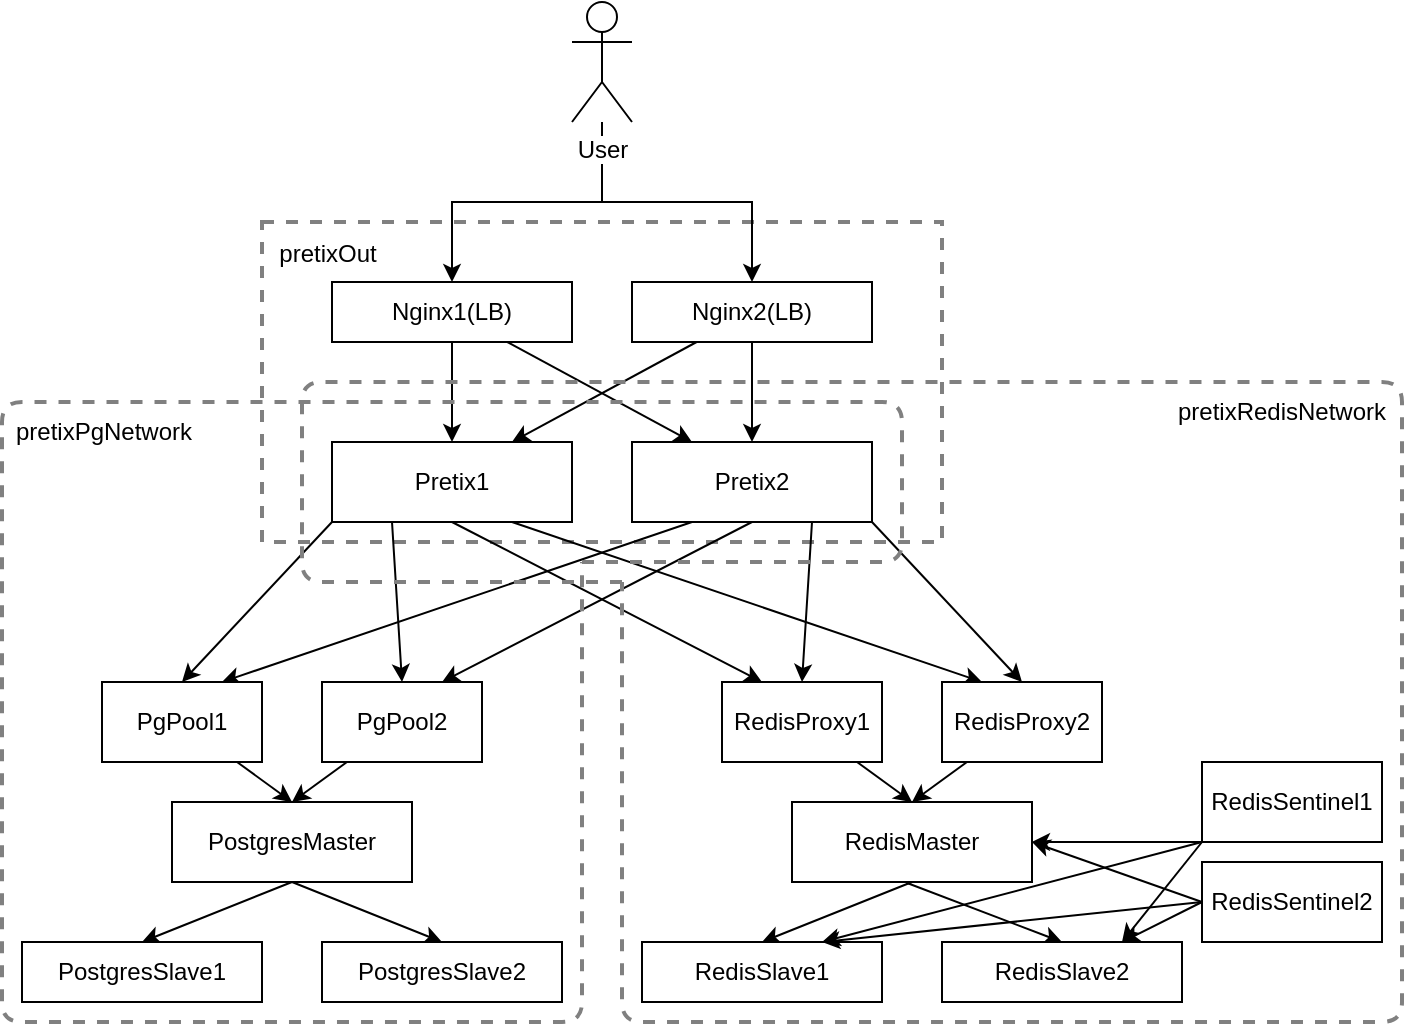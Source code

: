 <mxfile version="13.0.2" type="device"><diagram id="_pL5ZH3amS_r3KJ3MhfI" name="Page-1"><mxGraphModel dx="942" dy="533" grid="1" gridSize="10" guides="1" tooltips="1" connect="1" arrows="1" fold="1" page="1" pageScale="1" pageWidth="850" pageHeight="1100" math="0" shadow="0"><root><mxCell id="0"/><mxCell id="1" parent="0"/><mxCell id="_IPj5h4mNjx020j2D-yi-1" value="&lt;div align=&quot;left&quot;&gt;&amp;nbsp; pretixOut&lt;br&gt;&lt;/div&gt;&lt;div&gt;&lt;br&gt;&lt;/div&gt;&lt;div&gt;&lt;br&gt;&lt;/div&gt;&lt;div&gt;&lt;br&gt;&lt;/div&gt;&lt;div&gt;&lt;br&gt;&lt;/div&gt;&lt;div&gt;&lt;br&gt;&lt;/div&gt;&lt;div&gt;&lt;br&gt;&lt;/div&gt;&lt;div&gt;&lt;br&gt;&lt;/div&gt;&lt;div&gt;&lt;br&gt;&lt;/div&gt;&lt;div&gt;&lt;br&gt;&lt;/div&gt;" style="rounded=0;whiteSpace=wrap;html=1;fillColor=none;dashed=1;strokeWidth=2;align=left;strokeColor=#808080;" parent="1" vertex="1"><mxGeometry x="270" y="120" width="340" height="160" as="geometry"/></mxCell><mxCell id="6Fgx6a9LBfAoMPPi5xle-20" style="edgeStyle=orthogonalEdgeStyle;rounded=0;orthogonalLoop=1;jettySize=auto;html=1;entryX=0.5;entryY=0;entryDx=0;entryDy=0;" parent="1" source="6Fgx6a9LBfAoMPPi5xle-1" target="6Fgx6a9LBfAoMPPi5xle-2" edge="1"><mxGeometry relative="1" as="geometry"><Array as="points"><mxPoint x="440" y="110"/><mxPoint x="365" y="110"/></Array></mxGeometry></mxCell><mxCell id="6Fgx6a9LBfAoMPPi5xle-21" style="edgeStyle=orthogonalEdgeStyle;rounded=0;orthogonalLoop=1;jettySize=auto;html=1;entryX=0.5;entryY=0;entryDx=0;entryDy=0;" parent="1" source="6Fgx6a9LBfAoMPPi5xle-1" target="6Fgx6a9LBfAoMPPi5xle-3" edge="1"><mxGeometry relative="1" as="geometry"><Array as="points"><mxPoint x="440" y="110"/><mxPoint x="515" y="110"/></Array></mxGeometry></mxCell><mxCell id="6Fgx6a9LBfAoMPPi5xle-1" value="&lt;div&gt;User&lt;/div&gt;" style="shape=umlActor;verticalLabelPosition=bottom;labelBackgroundColor=#ffffff;verticalAlign=top;html=1;outlineConnect=0;" parent="1" vertex="1"><mxGeometry x="425" y="10" width="30" height="60" as="geometry"/></mxCell><mxCell id="6Fgx6a9LBfAoMPPi5xle-23" style="edgeStyle=none;rounded=0;orthogonalLoop=1;jettySize=auto;html=1;entryX=0.25;entryY=0;entryDx=0;entryDy=0;" parent="1" source="6Fgx6a9LBfAoMPPi5xle-2" target="6Fgx6a9LBfAoMPPi5xle-5" edge="1"><mxGeometry relative="1" as="geometry"/></mxCell><mxCell id="6Fgx6a9LBfAoMPPi5xle-25" style="edgeStyle=none;rounded=0;orthogonalLoop=1;jettySize=auto;html=1;entryX=0.5;entryY=0;entryDx=0;entryDy=0;" parent="1" source="6Fgx6a9LBfAoMPPi5xle-2" target="6Fgx6a9LBfAoMPPi5xle-4" edge="1"><mxGeometry relative="1" as="geometry"><mxPoint x="365" y="270" as="targetPoint"/></mxGeometry></mxCell><mxCell id="6Fgx6a9LBfAoMPPi5xle-2" value="Nginx1(LB)" style="rounded=0;whiteSpace=wrap;html=1;" parent="1" vertex="1"><mxGeometry x="305" y="150" width="120" height="30" as="geometry"/></mxCell><mxCell id="6Fgx6a9LBfAoMPPi5xle-24" style="edgeStyle=none;rounded=0;orthogonalLoop=1;jettySize=auto;html=1;entryX=0.75;entryY=0;entryDx=0;entryDy=0;" parent="1" source="6Fgx6a9LBfAoMPPi5xle-3" target="6Fgx6a9LBfAoMPPi5xle-4" edge="1"><mxGeometry relative="1" as="geometry"/></mxCell><mxCell id="6Fgx6a9LBfAoMPPi5xle-26" style="edgeStyle=none;rounded=0;orthogonalLoop=1;jettySize=auto;html=1;" parent="1" source="6Fgx6a9LBfAoMPPi5xle-3" target="6Fgx6a9LBfAoMPPi5xle-5" edge="1"><mxGeometry relative="1" as="geometry"/></mxCell><mxCell id="6Fgx6a9LBfAoMPPi5xle-3" value="Nginx2(LB)" style="rounded=0;whiteSpace=wrap;html=1;" parent="1" vertex="1"><mxGeometry x="455" y="150" width="120" height="30" as="geometry"/></mxCell><mxCell id="6Fgx6a9LBfAoMPPi5xle-27" style="edgeStyle=none;rounded=0;orthogonalLoop=1;jettySize=auto;html=1;entryX=0.5;entryY=0;entryDx=0;entryDy=0;exitX=0;exitY=1;exitDx=0;exitDy=0;" parent="1" source="6Fgx6a9LBfAoMPPi5xle-4" target="6Fgx6a9LBfAoMPPi5xle-6" edge="1"><mxGeometry relative="1" as="geometry"/></mxCell><mxCell id="6Fgx6a9LBfAoMPPi5xle-28" style="edgeStyle=none;rounded=0;orthogonalLoop=1;jettySize=auto;html=1;entryX=0.5;entryY=0;entryDx=0;entryDy=0;exitX=0.25;exitY=1;exitDx=0;exitDy=0;" parent="1" source="6Fgx6a9LBfAoMPPi5xle-4" target="6Fgx6a9LBfAoMPPi5xle-7" edge="1"><mxGeometry relative="1" as="geometry"/></mxCell><mxCell id="6Fgx6a9LBfAoMPPi5xle-31" style="edgeStyle=none;rounded=0;orthogonalLoop=1;jettySize=auto;html=1;entryX=0.25;entryY=0;entryDx=0;entryDy=0;exitX=0.5;exitY=1;exitDx=0;exitDy=0;" parent="1" source="6Fgx6a9LBfAoMPPi5xle-4" target="6Fgx6a9LBfAoMPPi5xle-8" edge="1"><mxGeometry relative="1" as="geometry"/></mxCell><mxCell id="6Fgx6a9LBfAoMPPi5xle-32" style="edgeStyle=none;rounded=0;orthogonalLoop=1;jettySize=auto;html=1;entryX=0.25;entryY=0;entryDx=0;entryDy=0;exitX=0.75;exitY=1;exitDx=0;exitDy=0;" parent="1" source="6Fgx6a9LBfAoMPPi5xle-4" target="6Fgx6a9LBfAoMPPi5xle-9" edge="1"><mxGeometry relative="1" as="geometry"/></mxCell><mxCell id="6Fgx6a9LBfAoMPPi5xle-4" value="Pretix1" style="rounded=0;whiteSpace=wrap;html=1;" parent="1" vertex="1"><mxGeometry x="305" y="230" width="120" height="40" as="geometry"/></mxCell><mxCell id="6Fgx6a9LBfAoMPPi5xle-29" style="edgeStyle=none;rounded=0;orthogonalLoop=1;jettySize=auto;html=1;entryX=0.75;entryY=0;entryDx=0;entryDy=0;exitX=0.25;exitY=1;exitDx=0;exitDy=0;" parent="1" source="6Fgx6a9LBfAoMPPi5xle-5" target="6Fgx6a9LBfAoMPPi5xle-6" edge="1"><mxGeometry relative="1" as="geometry"/></mxCell><mxCell id="6Fgx6a9LBfAoMPPi5xle-30" style="edgeStyle=none;rounded=0;orthogonalLoop=1;jettySize=auto;html=1;entryX=0.75;entryY=0;entryDx=0;entryDy=0;exitX=0.5;exitY=1;exitDx=0;exitDy=0;" parent="1" source="6Fgx6a9LBfAoMPPi5xle-5" target="6Fgx6a9LBfAoMPPi5xle-7" edge="1"><mxGeometry relative="1" as="geometry"/></mxCell><mxCell id="6Fgx6a9LBfAoMPPi5xle-33" style="edgeStyle=none;rounded=0;orthogonalLoop=1;jettySize=auto;html=1;entryX=0.5;entryY=0;entryDx=0;entryDy=0;exitX=0.75;exitY=1;exitDx=0;exitDy=0;" parent="1" source="6Fgx6a9LBfAoMPPi5xle-5" target="6Fgx6a9LBfAoMPPi5xle-8" edge="1"><mxGeometry relative="1" as="geometry"/></mxCell><mxCell id="6Fgx6a9LBfAoMPPi5xle-34" style="edgeStyle=none;rounded=0;orthogonalLoop=1;jettySize=auto;html=1;entryX=0.5;entryY=0;entryDx=0;entryDy=0;exitX=1;exitY=1;exitDx=0;exitDy=0;" parent="1" source="6Fgx6a9LBfAoMPPi5xle-5" target="6Fgx6a9LBfAoMPPi5xle-9" edge="1"><mxGeometry relative="1" as="geometry"/></mxCell><mxCell id="6Fgx6a9LBfAoMPPi5xle-5" value="Pretix2" style="rounded=0;whiteSpace=wrap;html=1;" parent="1" vertex="1"><mxGeometry x="455" y="230" width="120" height="40" as="geometry"/></mxCell><mxCell id="6Fgx6a9LBfAoMPPi5xle-39" style="edgeStyle=none;rounded=0;orthogonalLoop=1;jettySize=auto;html=1;entryX=0.5;entryY=0;entryDx=0;entryDy=0;" parent="1" source="6Fgx6a9LBfAoMPPi5xle-6" target="6Fgx6a9LBfAoMPPi5xle-10" edge="1"><mxGeometry relative="1" as="geometry"/></mxCell><mxCell id="6Fgx6a9LBfAoMPPi5xle-6" value="PgPool1" style="rounded=0;whiteSpace=wrap;html=1;" parent="1" vertex="1"><mxGeometry x="190" y="350" width="80" height="40" as="geometry"/></mxCell><mxCell id="6Fgx6a9LBfAoMPPi5xle-37" style="edgeStyle=none;rounded=0;orthogonalLoop=1;jettySize=auto;html=1;entryX=0.5;entryY=0;entryDx=0;entryDy=0;" parent="1" source="6Fgx6a9LBfAoMPPi5xle-7" target="6Fgx6a9LBfAoMPPi5xle-10" edge="1"><mxGeometry relative="1" as="geometry"/></mxCell><mxCell id="6Fgx6a9LBfAoMPPi5xle-7" value="PgPool2" style="rounded=0;whiteSpace=wrap;html=1;" parent="1" vertex="1"><mxGeometry x="300" y="350" width="80" height="40" as="geometry"/></mxCell><mxCell id="6Fgx6a9LBfAoMPPi5xle-35" style="edgeStyle=none;rounded=0;orthogonalLoop=1;jettySize=auto;html=1;entryX=0.5;entryY=0;entryDx=0;entryDy=0;" parent="1" source="6Fgx6a9LBfAoMPPi5xle-8" target="6Fgx6a9LBfAoMPPi5xle-11" edge="1"><mxGeometry relative="1" as="geometry"/></mxCell><mxCell id="6Fgx6a9LBfAoMPPi5xle-8" value="RedisProxy1" style="rounded=0;whiteSpace=wrap;html=1;" parent="1" vertex="1"><mxGeometry x="500" y="350" width="80" height="40" as="geometry"/></mxCell><mxCell id="6Fgx6a9LBfAoMPPi5xle-36" style="edgeStyle=none;rounded=0;orthogonalLoop=1;jettySize=auto;html=1;entryX=0.5;entryY=0;entryDx=0;entryDy=0;" parent="1" source="6Fgx6a9LBfAoMPPi5xle-9" target="6Fgx6a9LBfAoMPPi5xle-11" edge="1"><mxGeometry relative="1" as="geometry"><mxPoint x="640" y="460" as="targetPoint"/></mxGeometry></mxCell><mxCell id="6Fgx6a9LBfAoMPPi5xle-9" value="RedisProxy2" style="rounded=0;whiteSpace=wrap;html=1;" parent="1" vertex="1"><mxGeometry x="610" y="350" width="80" height="40" as="geometry"/></mxCell><mxCell id="6Fgx6a9LBfAoMPPi5xle-40" style="edgeStyle=none;rounded=0;orthogonalLoop=1;jettySize=auto;html=1;entryX=0.5;entryY=0;entryDx=0;entryDy=0;exitX=0.5;exitY=1;exitDx=0;exitDy=0;" parent="1" source="6Fgx6a9LBfAoMPPi5xle-10" target="6Fgx6a9LBfAoMPPi5xle-12" edge="1"><mxGeometry relative="1" as="geometry"/></mxCell><mxCell id="6Fgx6a9LBfAoMPPi5xle-41" style="edgeStyle=none;rounded=0;orthogonalLoop=1;jettySize=auto;html=1;entryX=0.5;entryY=0;entryDx=0;entryDy=0;exitX=0.5;exitY=1;exitDx=0;exitDy=0;" parent="1" source="6Fgx6a9LBfAoMPPi5xle-10" target="6Fgx6a9LBfAoMPPi5xle-13" edge="1"><mxGeometry relative="1" as="geometry"/></mxCell><mxCell id="6Fgx6a9LBfAoMPPi5xle-10" value="PostgresMaster" style="rounded=0;whiteSpace=wrap;html=1;" parent="1" vertex="1"><mxGeometry x="225" y="410" width="120" height="40" as="geometry"/></mxCell><mxCell id="6Fgx6a9LBfAoMPPi5xle-42" style="edgeStyle=none;rounded=0;orthogonalLoop=1;jettySize=auto;html=1;entryX=0.5;entryY=0;entryDx=0;entryDy=0;exitX=0.5;exitY=1;exitDx=0;exitDy=0;" parent="1" source="6Fgx6a9LBfAoMPPi5xle-11" target="6Fgx6a9LBfAoMPPi5xle-14" edge="1"><mxGeometry relative="1" as="geometry"/></mxCell><mxCell id="6Fgx6a9LBfAoMPPi5xle-44" style="edgeStyle=none;rounded=0;orthogonalLoop=1;jettySize=auto;html=1;entryX=0.5;entryY=0;entryDx=0;entryDy=0;exitX=0.477;exitY=1.01;exitDx=0;exitDy=0;exitPerimeter=0;" parent="1" source="6Fgx6a9LBfAoMPPi5xle-11" target="6Fgx6a9LBfAoMPPi5xle-15" edge="1"><mxGeometry relative="1" as="geometry"/></mxCell><mxCell id="6Fgx6a9LBfAoMPPi5xle-11" value="RedisMaster" style="rounded=0;whiteSpace=wrap;html=1;" parent="1" vertex="1"><mxGeometry x="535" y="410" width="120" height="40" as="geometry"/></mxCell><mxCell id="6Fgx6a9LBfAoMPPi5xle-12" value="PostgresSlave1" style="rounded=0;whiteSpace=wrap;html=1;" parent="1" vertex="1"><mxGeometry x="150" y="480" width="120" height="30" as="geometry"/></mxCell><mxCell id="6Fgx6a9LBfAoMPPi5xle-13" value="PostgresSlave2" style="rounded=0;whiteSpace=wrap;html=1;" parent="1" vertex="1"><mxGeometry x="300" y="480" width="120" height="30" as="geometry"/></mxCell><mxCell id="6Fgx6a9LBfAoMPPi5xle-14" value="RedisSlave1" style="rounded=0;whiteSpace=wrap;html=1;" parent="1" vertex="1"><mxGeometry x="460" y="480" width="120" height="30" as="geometry"/></mxCell><mxCell id="6Fgx6a9LBfAoMPPi5xle-15" value="RedisSlave2" style="rounded=0;whiteSpace=wrap;html=1;" parent="1" vertex="1"><mxGeometry x="610" y="480" width="120" height="30" as="geometry"/></mxCell><mxCell id="t7KQzL89qEQMVQV983rz-2" value="" style="endArrow=none;dashed=1;html=1;strokeWidth=2;strokeColor=#808080;" parent="1" edge="1"><mxGeometry width="50" height="50" relative="1" as="geometry"><mxPoint x="430" y="290" as="sourcePoint"/><mxPoint x="430" y="290" as="targetPoint"/><Array as="points"><mxPoint x="590" y="290"/><mxPoint x="590" y="210"/><mxPoint x="140" y="210"/><mxPoint x="140" y="520"/><mxPoint x="430" y="520"/></Array></mxGeometry></mxCell><mxCell id="t7KQzL89qEQMVQV983rz-3" value="pretixPgNetwork" style="text;html=1;strokeColor=none;fillColor=none;align=center;verticalAlign=middle;whiteSpace=wrap;rounded=0;" parent="1" vertex="1"><mxGeometry x="171" y="215" width="40" height="20" as="geometry"/></mxCell><mxCell id="t7KQzL89qEQMVQV983rz-4" value="pretixRedisNetwork" style="text;html=1;strokeColor=none;fillColor=none;align=center;verticalAlign=middle;whiteSpace=wrap;rounded=0;" parent="1" vertex="1"><mxGeometry x="760" y="205" width="40" height="20" as="geometry"/></mxCell><mxCell id="t7KQzL89qEQMVQV983rz-6" value="" style="endArrow=none;dashed=1;html=1;strokeColor=#808080;strokeWidth=2;" parent="1" edge="1"><mxGeometry width="50" height="50" relative="1" as="geometry"><mxPoint x="450" y="300" as="sourcePoint"/><mxPoint x="450" y="300" as="targetPoint"/><Array as="points"><mxPoint x="290" y="300"/><mxPoint x="290" y="200"/><mxPoint x="840" y="200"/><mxPoint x="840" y="520"/><mxPoint x="450" y="520"/></Array></mxGeometry></mxCell><mxCell id="AMPmiXA6K4Khgxr3wNLb-2" value="RedisSentinel1" style="rounded=0;whiteSpace=wrap;html=1;" parent="1" vertex="1"><mxGeometry x="740" y="390" width="90" height="40" as="geometry"/></mxCell><mxCell id="AMPmiXA6K4Khgxr3wNLb-3" value="RedisSentinel2" style="rounded=0;whiteSpace=wrap;html=1;" parent="1" vertex="1"><mxGeometry x="740" y="440" width="90" height="40" as="geometry"/></mxCell><mxCell id="AMPmiXA6K4Khgxr3wNLb-4" value="" style="endArrow=classic;html=1;exitX=0;exitY=0.5;exitDx=0;exitDy=0;entryX=0.75;entryY=0;entryDx=0;entryDy=0;" parent="1" source="AMPmiXA6K4Khgxr3wNLb-3" target="6Fgx6a9LBfAoMPPi5xle-15" edge="1"><mxGeometry width="50" height="50" relative="1" as="geometry"><mxPoint x="560" y="590" as="sourcePoint"/><mxPoint x="610" y="540" as="targetPoint"/></mxGeometry></mxCell><mxCell id="AMPmiXA6K4Khgxr3wNLb-5" value="" style="endArrow=classic;html=1;exitX=0;exitY=0.5;exitDx=0;exitDy=0;entryX=0.75;entryY=0;entryDx=0;entryDy=0;" parent="1" source="AMPmiXA6K4Khgxr3wNLb-3" target="6Fgx6a9LBfAoMPPi5xle-14" edge="1"><mxGeometry width="50" height="50" relative="1" as="geometry"><mxPoint x="750" y="470" as="sourcePoint"/><mxPoint x="710" y="490" as="targetPoint"/></mxGeometry></mxCell><mxCell id="AMPmiXA6K4Khgxr3wNLb-6" value="" style="endArrow=classic;html=1;exitX=0;exitY=1;exitDx=0;exitDy=0;entryX=0.75;entryY=0;entryDx=0;entryDy=0;" parent="1" source="AMPmiXA6K4Khgxr3wNLb-2" target="6Fgx6a9LBfAoMPPi5xle-15" edge="1"><mxGeometry width="50" height="50" relative="1" as="geometry"><mxPoint x="750" y="470" as="sourcePoint"/><mxPoint x="710" y="490" as="targetPoint"/></mxGeometry></mxCell><mxCell id="AMPmiXA6K4Khgxr3wNLb-7" value="" style="endArrow=classic;html=1;entryX=0.75;entryY=0;entryDx=0;entryDy=0;exitX=0;exitY=1;exitDx=0;exitDy=0;" parent="1" source="AMPmiXA6K4Khgxr3wNLb-2" target="6Fgx6a9LBfAoMPPi5xle-14" edge="1"><mxGeometry width="50" height="50" relative="1" as="geometry"><mxPoint x="740" y="430" as="sourcePoint"/><mxPoint x="710" y="490" as="targetPoint"/><Array as="points"/></mxGeometry></mxCell><mxCell id="AMPmiXA6K4Khgxr3wNLb-8" value="" style="endArrow=classic;html=1;entryX=1;entryY=0.5;entryDx=0;entryDy=0;exitX=0;exitY=1;exitDx=0;exitDy=0;" parent="1" source="AMPmiXA6K4Khgxr3wNLb-2" target="6Fgx6a9LBfAoMPPi5xle-11" edge="1"><mxGeometry width="50" height="50" relative="1" as="geometry"><mxPoint x="680" y="430" as="sourcePoint"/><mxPoint x="730" y="380" as="targetPoint"/></mxGeometry></mxCell><mxCell id="AMPmiXA6K4Khgxr3wNLb-9" value="" style="endArrow=classic;html=1;entryX=1;entryY=0.5;entryDx=0;entryDy=0;exitX=0;exitY=0.5;exitDx=0;exitDy=0;" parent="1" source="AMPmiXA6K4Khgxr3wNLb-3" target="6Fgx6a9LBfAoMPPi5xle-11" edge="1"><mxGeometry width="50" height="50" relative="1" as="geometry"><mxPoint x="750" y="440" as="sourcePoint"/><mxPoint x="665" y="440" as="targetPoint"/></mxGeometry></mxCell></root></mxGraphModel></diagram></mxfile>